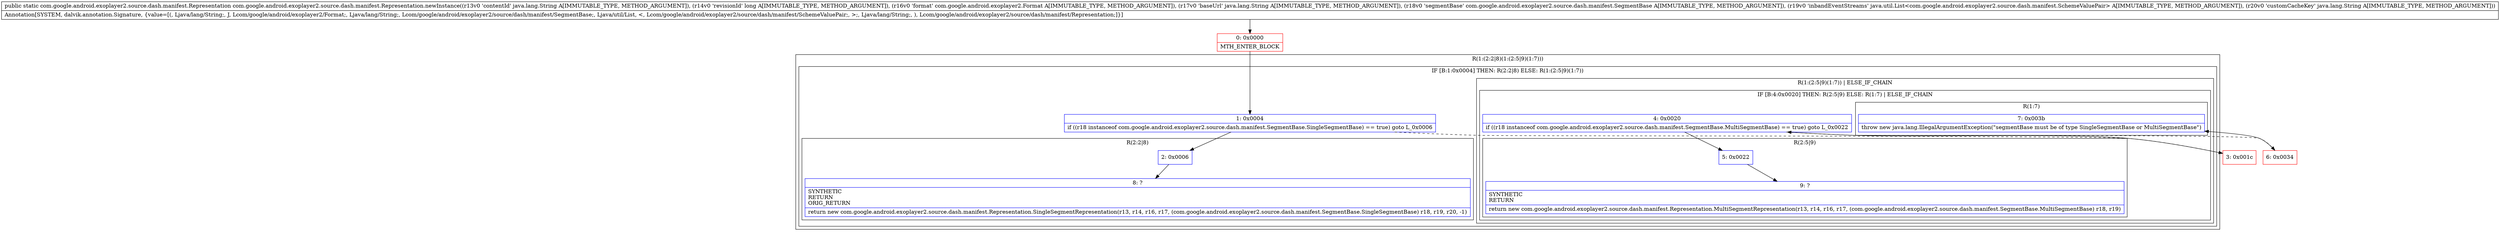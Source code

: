 digraph "CFG forcom.google.android.exoplayer2.source.dash.manifest.Representation.newInstance(Ljava\/lang\/String;JLcom\/google\/android\/exoplayer2\/Format;Ljava\/lang\/String;Lcom\/google\/android\/exoplayer2\/source\/dash\/manifest\/SegmentBase;Ljava\/util\/List;Ljava\/lang\/String;)Lcom\/google\/android\/exoplayer2\/source\/dash\/manifest\/Representation;" {
subgraph cluster_Region_517553179 {
label = "R(1:(2:2|8)(1:(2:5|9)(1:7)))";
node [shape=record,color=blue];
subgraph cluster_IfRegion_877545815 {
label = "IF [B:1:0x0004] THEN: R(2:2|8) ELSE: R(1:(2:5|9)(1:7))";
node [shape=record,color=blue];
Node_1 [shape=record,label="{1\:\ 0x0004|if ((r18 instanceof com.google.android.exoplayer2.source.dash.manifest.SegmentBase.SingleSegmentBase) == true) goto L_0x0006\l}"];
subgraph cluster_Region_263132064 {
label = "R(2:2|8)";
node [shape=record,color=blue];
Node_2 [shape=record,label="{2\:\ 0x0006}"];
Node_8 [shape=record,label="{8\:\ ?|SYNTHETIC\lRETURN\lORIG_RETURN\l|return new com.google.android.exoplayer2.source.dash.manifest.Representation.SingleSegmentRepresentation(r13, r14, r16, r17, (com.google.android.exoplayer2.source.dash.manifest.SegmentBase.SingleSegmentBase) r18, r19, r20, \-1)\l}"];
}
subgraph cluster_Region_1416143260 {
label = "R(1:(2:5|9)(1:7)) | ELSE_IF_CHAIN\l";
node [shape=record,color=blue];
subgraph cluster_IfRegion_59139822 {
label = "IF [B:4:0x0020] THEN: R(2:5|9) ELSE: R(1:7) | ELSE_IF_CHAIN\l";
node [shape=record,color=blue];
Node_4 [shape=record,label="{4\:\ 0x0020|if ((r18 instanceof com.google.android.exoplayer2.source.dash.manifest.SegmentBase.MultiSegmentBase) == true) goto L_0x0022\l}"];
subgraph cluster_Region_1162122040 {
label = "R(2:5|9)";
node [shape=record,color=blue];
Node_5 [shape=record,label="{5\:\ 0x0022}"];
Node_9 [shape=record,label="{9\:\ ?|SYNTHETIC\lRETURN\l|return new com.google.android.exoplayer2.source.dash.manifest.Representation.MultiSegmentRepresentation(r13, r14, r16, r17, (com.google.android.exoplayer2.source.dash.manifest.SegmentBase.MultiSegmentBase) r18, r19)\l}"];
}
subgraph cluster_Region_847358499 {
label = "R(1:7)";
node [shape=record,color=blue];
Node_7 [shape=record,label="{7\:\ 0x003b|throw new java.lang.IllegalArgumentException(\"segmentBase must be of type SingleSegmentBase or MultiSegmentBase\")\l}"];
}
}
}
}
}
Node_0 [shape=record,color=red,label="{0\:\ 0x0000|MTH_ENTER_BLOCK\l}"];
Node_3 [shape=record,color=red,label="{3\:\ 0x001c}"];
Node_6 [shape=record,color=red,label="{6\:\ 0x0034}"];
MethodNode[shape=record,label="{public static com.google.android.exoplayer2.source.dash.manifest.Representation com.google.android.exoplayer2.source.dash.manifest.Representation.newInstance((r13v0 'contentId' java.lang.String A[IMMUTABLE_TYPE, METHOD_ARGUMENT]), (r14v0 'revisionId' long A[IMMUTABLE_TYPE, METHOD_ARGUMENT]), (r16v0 'format' com.google.android.exoplayer2.Format A[IMMUTABLE_TYPE, METHOD_ARGUMENT]), (r17v0 'baseUrl' java.lang.String A[IMMUTABLE_TYPE, METHOD_ARGUMENT]), (r18v0 'segmentBase' com.google.android.exoplayer2.source.dash.manifest.SegmentBase A[IMMUTABLE_TYPE, METHOD_ARGUMENT]), (r19v0 'inbandEventStreams' java.util.List\<com.google.android.exoplayer2.source.dash.manifest.SchemeValuePair\> A[IMMUTABLE_TYPE, METHOD_ARGUMENT]), (r20v0 'customCacheKey' java.lang.String A[IMMUTABLE_TYPE, METHOD_ARGUMENT]))  | Annotation[SYSTEM, dalvik.annotation.Signature, \{value=[(, Ljava\/lang\/String;, J, Lcom\/google\/android\/exoplayer2\/Format;, Ljava\/lang\/String;, Lcom\/google\/android\/exoplayer2\/source\/dash\/manifest\/SegmentBase;, Ljava\/util\/List, \<, Lcom\/google\/android\/exoplayer2\/source\/dash\/manifest\/SchemeValuePair;, \>;, Ljava\/lang\/String;, ), Lcom\/google\/android\/exoplayer2\/source\/dash\/manifest\/Representation;]\}]\l}"];
MethodNode -> Node_0;
Node_1 -> Node_2;
Node_1 -> Node_3[style=dashed];
Node_2 -> Node_8;
Node_4 -> Node_5;
Node_4 -> Node_6[style=dashed];
Node_5 -> Node_9;
Node_0 -> Node_1;
Node_3 -> Node_4;
Node_6 -> Node_7;
}

